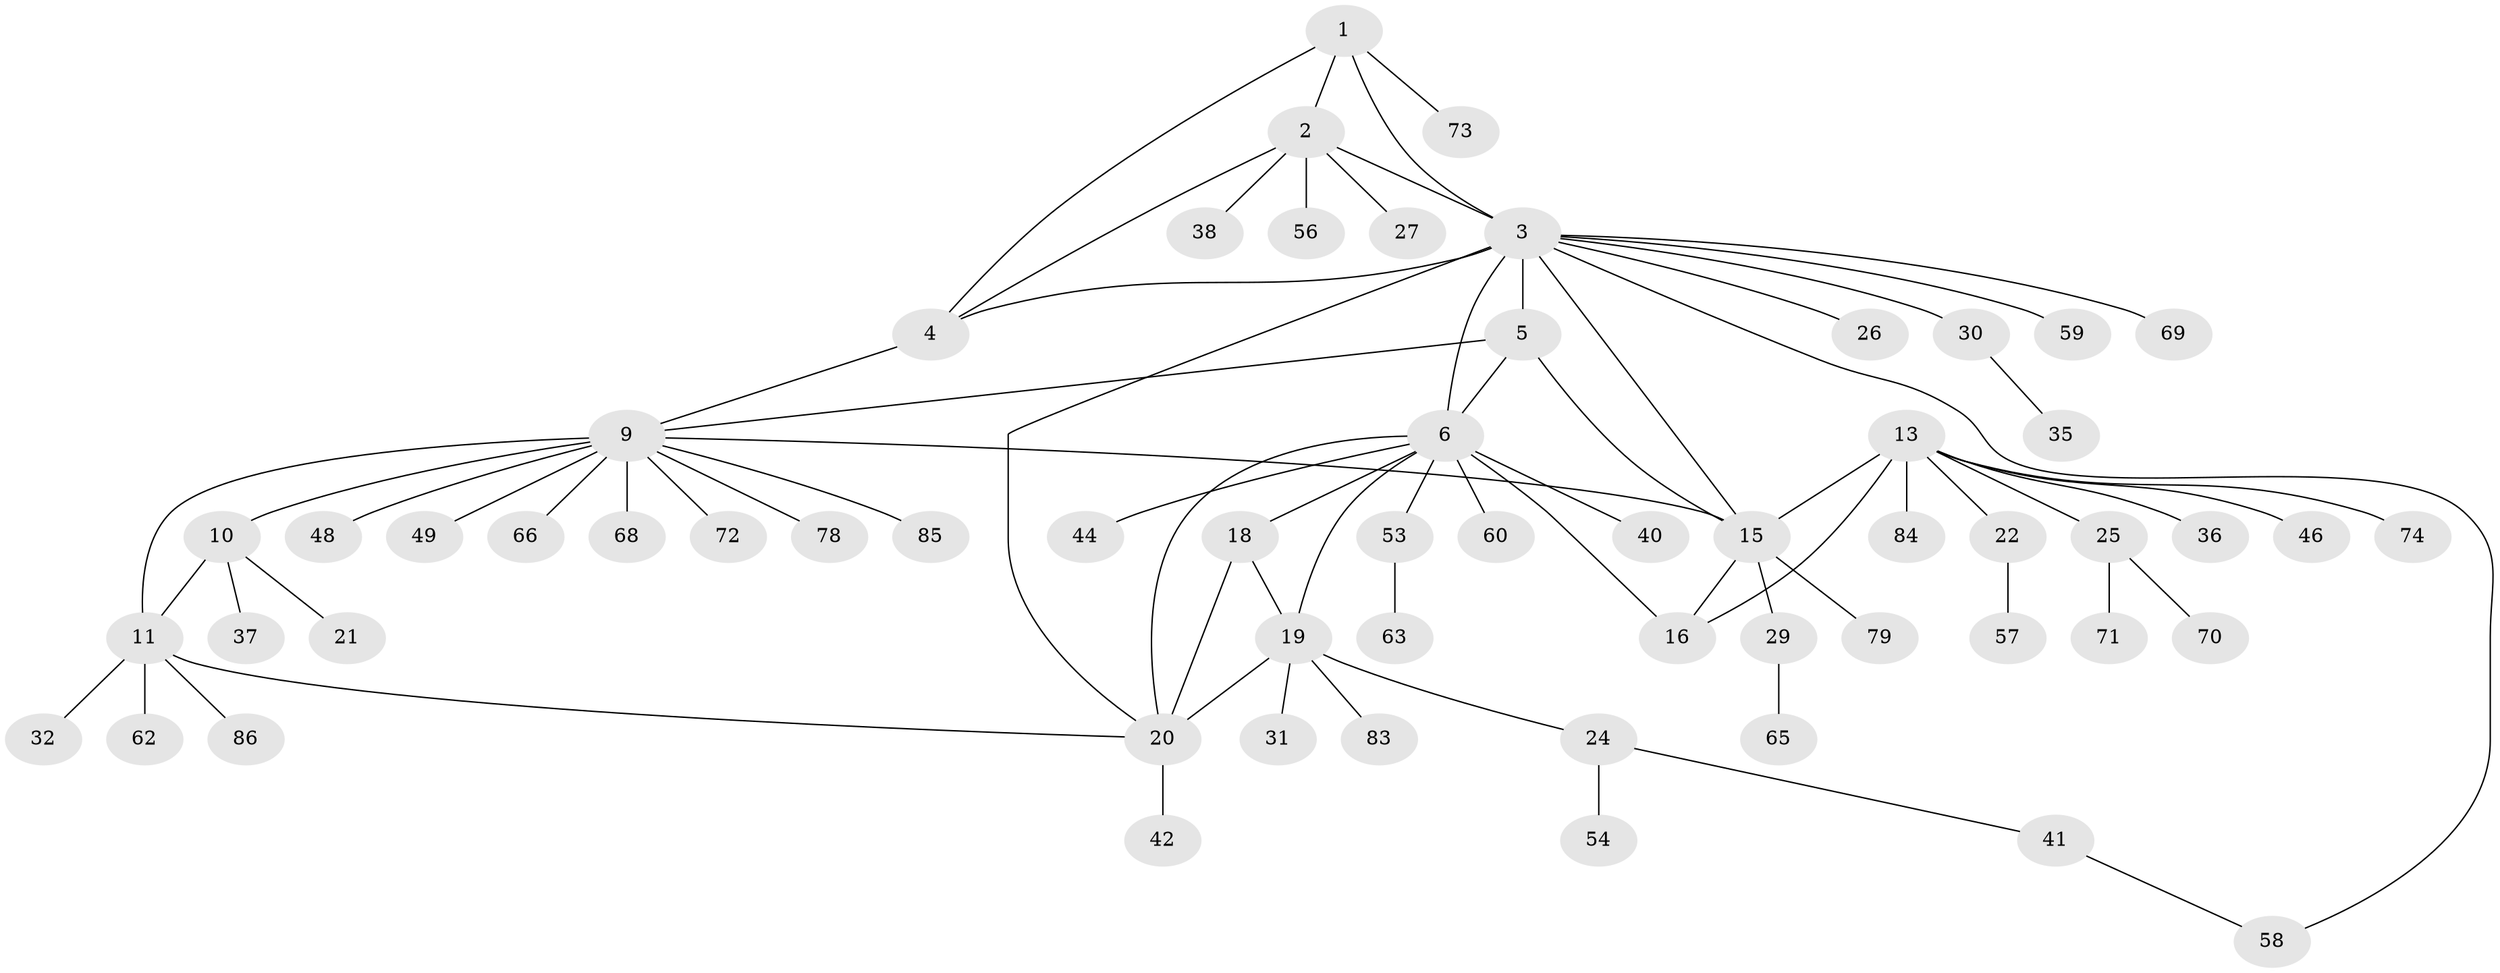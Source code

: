// original degree distribution, {5: 0.046511627906976744, 7: 0.046511627906976744, 8: 0.023255813953488372, 3: 0.09302325581395349, 6: 0.03488372093023256, 10: 0.011627906976744186, 9: 0.023255813953488372, 4: 0.023255813953488372, 2: 0.16279069767441862, 1: 0.5348837209302325}
// Generated by graph-tools (version 1.1) at 2025/42/03/06/25 10:42:12]
// undirected, 60 vertices, 75 edges
graph export_dot {
graph [start="1"]
  node [color=gray90,style=filled];
  1 [super="+52"];
  2 [super="+23"];
  3 [super="+8"];
  4 [super="+39"];
  5 [super="+7"];
  6 [super="+17"];
  9 [super="+12"];
  10 [super="+33"];
  11 [super="+28"];
  13 [super="+14"];
  15 [super="+81"];
  16;
  18;
  19;
  20 [super="+67"];
  21 [super="+77"];
  22 [super="+64"];
  24 [super="+75"];
  25 [super="+45"];
  26 [super="+61"];
  27;
  29 [super="+34"];
  30;
  31;
  32 [super="+43"];
  35 [super="+51"];
  36;
  37;
  38 [super="+47"];
  40;
  41 [super="+50"];
  42;
  44;
  46;
  48;
  49;
  53 [super="+55"];
  54;
  56;
  57;
  58;
  59 [super="+82"];
  60 [super="+76"];
  62;
  63;
  65;
  66;
  68;
  69;
  70;
  71 [super="+80"];
  72;
  73;
  74;
  78;
  79;
  83;
  84;
  85;
  86;
  1 -- 2;
  1 -- 3;
  1 -- 4;
  1 -- 73;
  2 -- 3;
  2 -- 4;
  2 -- 27;
  2 -- 38;
  2 -- 56;
  3 -- 4;
  3 -- 15;
  3 -- 20;
  3 -- 30;
  3 -- 59;
  3 -- 58;
  3 -- 5 [weight=2];
  3 -- 6;
  3 -- 69;
  3 -- 26;
  4 -- 9;
  5 -- 6 [weight=2];
  5 -- 9;
  5 -- 15;
  6 -- 60;
  6 -- 40;
  6 -- 44;
  6 -- 16;
  6 -- 18;
  6 -- 19;
  6 -- 20;
  6 -- 53;
  9 -- 10 [weight=2];
  9 -- 11 [weight=2];
  9 -- 48;
  9 -- 66;
  9 -- 72;
  9 -- 85;
  9 -- 68;
  9 -- 78;
  9 -- 15 [weight=2];
  9 -- 49;
  10 -- 11;
  10 -- 21;
  10 -- 37;
  11 -- 20;
  11 -- 32;
  11 -- 62;
  11 -- 86;
  13 -- 15 [weight=2];
  13 -- 16 [weight=2];
  13 -- 22;
  13 -- 25;
  13 -- 36;
  13 -- 46;
  13 -- 74;
  13 -- 84;
  15 -- 16;
  15 -- 29;
  15 -- 79;
  18 -- 19;
  18 -- 20;
  19 -- 20;
  19 -- 24;
  19 -- 31;
  19 -- 83;
  20 -- 42;
  22 -- 57;
  24 -- 41;
  24 -- 54;
  25 -- 71;
  25 -- 70;
  29 -- 65;
  30 -- 35;
  41 -- 58;
  53 -- 63;
}
